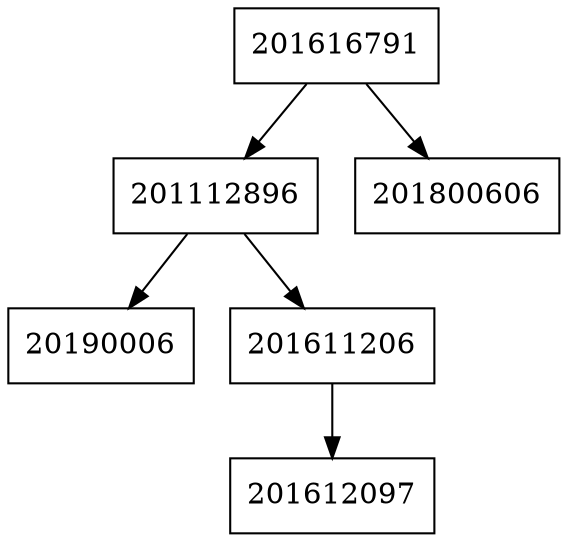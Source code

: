 digraph G{
node[shape="box"]
Nodo0[label="201616791"];
Nodo1[label="201112896"];
Nodo0->Nodo1;
Nodo2[label="20190006"];
Nodo1->Nodo2;
Nodo3[label="201611206"];
Nodo1->Nodo3;
Nodo4[label="201612097"];
Nodo3->Nodo4;
Nodo5[label="201800606"];
Nodo0->Nodo5;
}